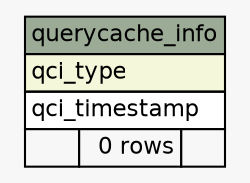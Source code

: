 // dot 2.38.0 on Linux 3.14.35-28.38.amzn1.x86_64
// SchemaSpy rev Unknown
digraph "querycache_info" {
  graph [
    rankdir="RL"
    bgcolor="#f7f7f7"
    nodesep="0.18"
    ranksep="0.46"
    fontname="Helvetica"
    fontsize="11"
  ];
  node [
    fontname="Helvetica"
    fontsize="11"
    shape="plaintext"
  ];
  edge [
    arrowsize="0.8"
  ];
  "querycache_info" [
    label=<
    <TABLE BORDER="0" CELLBORDER="1" CELLSPACING="0" BGCOLOR="#ffffff">
      <TR><TD COLSPAN="3" BGCOLOR="#9bab96" ALIGN="CENTER">querycache_info</TD></TR>
      <TR><TD PORT="qci_type" COLSPAN="3" BGCOLOR="#f4f7da" ALIGN="LEFT">qci_type</TD></TR>
      <TR><TD PORT="qci_timestamp" COLSPAN="3" ALIGN="LEFT">qci_timestamp</TD></TR>
      <TR><TD ALIGN="LEFT" BGCOLOR="#f7f7f7">  </TD><TD ALIGN="RIGHT" BGCOLOR="#f7f7f7">0 rows</TD><TD ALIGN="RIGHT" BGCOLOR="#f7f7f7">  </TD></TR>
    </TABLE>>
    URL="tables/querycache_info.html"
    tooltip="querycache_info"
  ];
}

